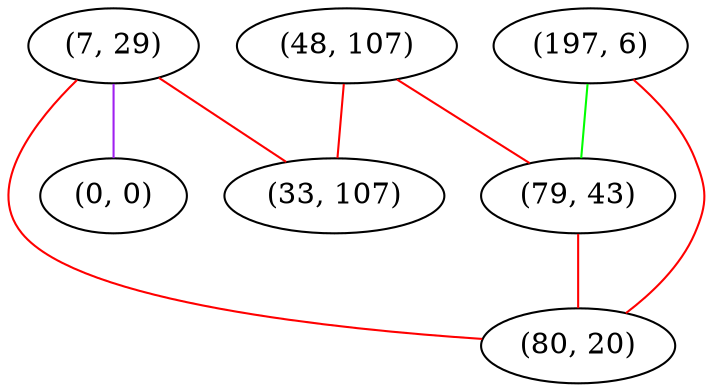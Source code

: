 graph "" {
"(48, 107)";
"(7, 29)";
"(197, 6)";
"(79, 43)";
"(0, 0)";
"(80, 20)";
"(33, 107)";
"(48, 107)" -- "(79, 43)"  [color=red, key=0, weight=1];
"(48, 107)" -- "(33, 107)"  [color=red, key=0, weight=1];
"(7, 29)" -- "(33, 107)"  [color=red, key=0, weight=1];
"(7, 29)" -- "(0, 0)"  [color=purple, key=0, weight=4];
"(7, 29)" -- "(80, 20)"  [color=red, key=0, weight=1];
"(197, 6)" -- "(79, 43)"  [color=green, key=0, weight=2];
"(197, 6)" -- "(80, 20)"  [color=red, key=0, weight=1];
"(79, 43)" -- "(80, 20)"  [color=red, key=0, weight=1];
}
